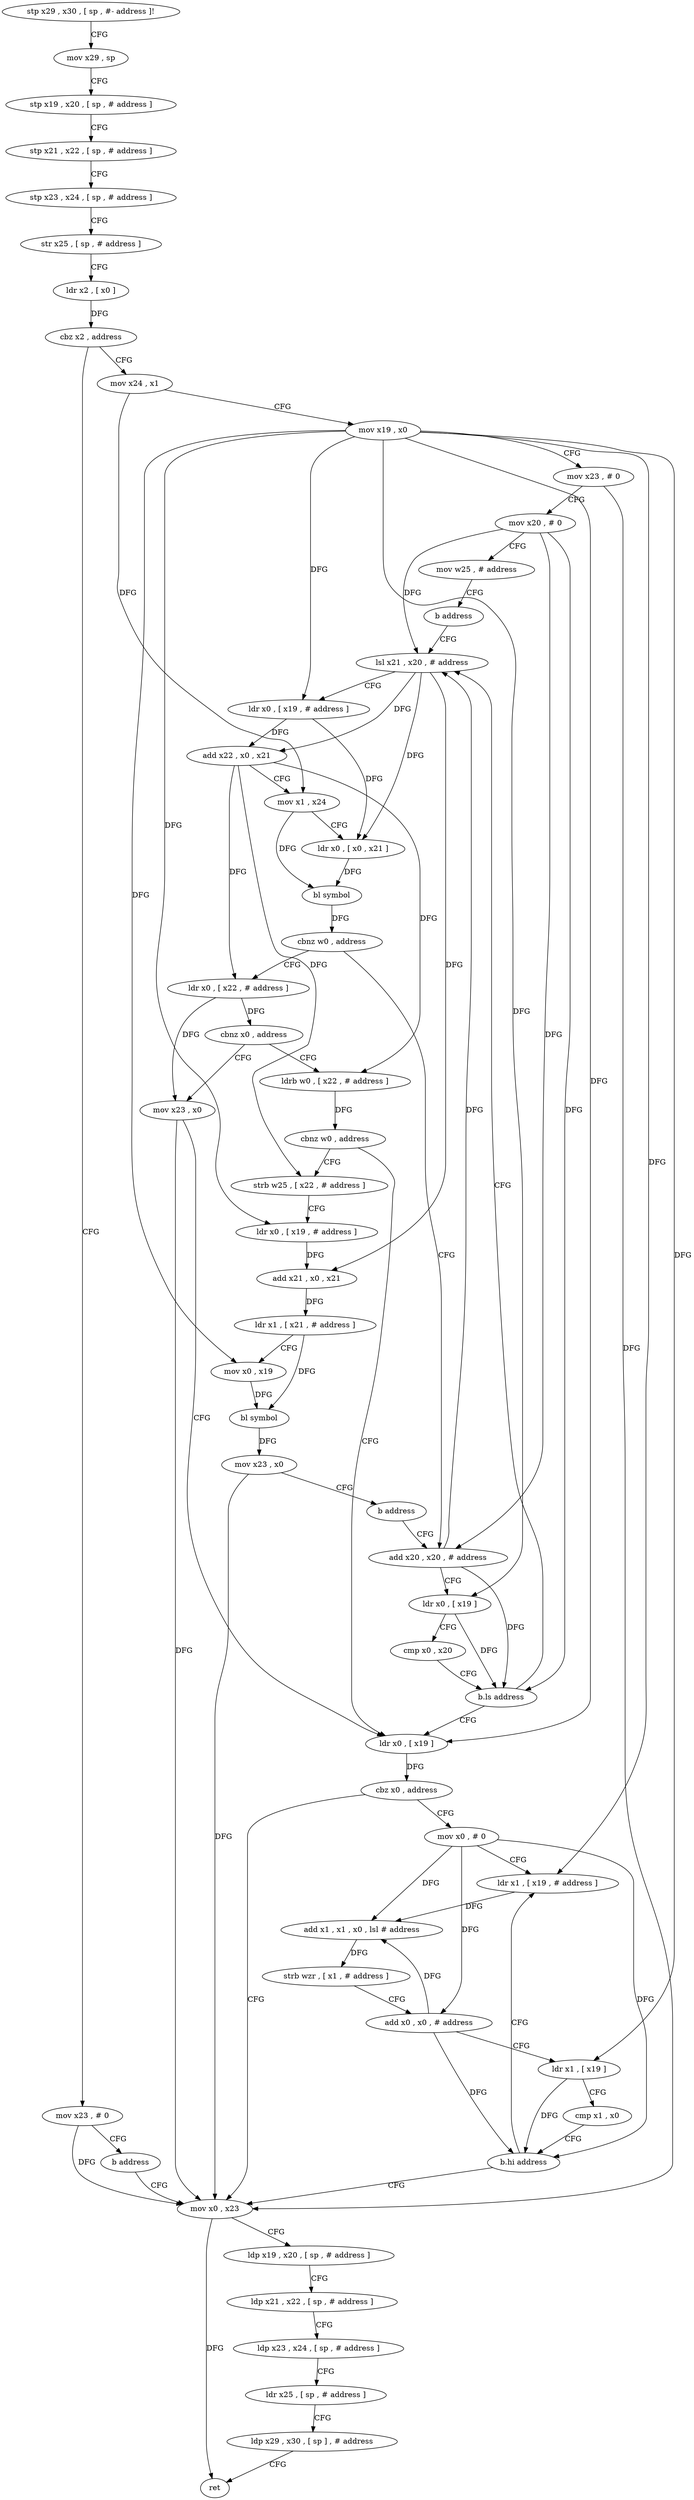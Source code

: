 digraph "func" {
"147592" [label = "stp x29 , x30 , [ sp , #- address ]!" ]
"147596" [label = "mov x29 , sp" ]
"147600" [label = "stp x19 , x20 , [ sp , # address ]" ]
"147604" [label = "stp x21 , x22 , [ sp , # address ]" ]
"147608" [label = "stp x23 , x24 , [ sp , # address ]" ]
"147612" [label = "str x25 , [ sp , # address ]" ]
"147616" [label = "ldr x2 , [ x0 ]" ]
"147620" [label = "cbz x2 , address" ]
"147812" [label = "mov x23 , # 0" ]
"147624" [label = "mov x24 , x1" ]
"147816" [label = "b address" ]
"147784" [label = "mov x0 , x23" ]
"147628" [label = "mov x19 , x0" ]
"147632" [label = "mov x23 , # 0" ]
"147636" [label = "mov x20 , # 0" ]
"147640" [label = "mov w25 , # address" ]
"147644" [label = "b address" ]
"147664" [label = "lsl x21 , x20 , # address" ]
"147788" [label = "ldp x19 , x20 , [ sp , # address ]" ]
"147792" [label = "ldp x21 , x22 , [ sp , # address ]" ]
"147796" [label = "ldp x23 , x24 , [ sp , # address ]" ]
"147800" [label = "ldr x25 , [ sp , # address ]" ]
"147804" [label = "ldp x29 , x30 , [ sp ] , # address" ]
"147808" [label = "ret" ]
"147668" [label = "ldr x0 , [ x19 , # address ]" ]
"147672" [label = "add x22 , x0 , x21" ]
"147676" [label = "mov x1 , x24" ]
"147680" [label = "ldr x0 , [ x0 , x21 ]" ]
"147684" [label = "bl symbol" ]
"147688" [label = "cbnz w0 , address" ]
"147648" [label = "add x20 , x20 , # address" ]
"147692" [label = "ldr x0 , [ x22 , # address ]" ]
"147652" [label = "ldr x0 , [ x19 ]" ]
"147656" [label = "cmp x0 , x20" ]
"147660" [label = "b.ls address" ]
"147744" [label = "ldr x0 , [ x19 ]" ]
"147696" [label = "cbnz x0 , address" ]
"147740" [label = "mov x23 , x0" ]
"147700" [label = "ldrb w0 , [ x22 , # address ]" ]
"147748" [label = "cbz x0 , address" ]
"147752" [label = "mov x0 , # 0" ]
"147704" [label = "cbnz w0 , address" ]
"147708" [label = "strb w25 , [ x22 , # address ]" ]
"147756" [label = "ldr x1 , [ x19 , # address ]" ]
"147712" [label = "ldr x0 , [ x19 , # address ]" ]
"147716" [label = "add x21 , x0 , x21" ]
"147720" [label = "ldr x1 , [ x21 , # address ]" ]
"147724" [label = "mov x0 , x19" ]
"147728" [label = "bl symbol" ]
"147732" [label = "mov x23 , x0" ]
"147736" [label = "b address" ]
"147760" [label = "add x1 , x1 , x0 , lsl # address" ]
"147764" [label = "strb wzr , [ x1 , # address ]" ]
"147768" [label = "add x0 , x0 , # address" ]
"147772" [label = "ldr x1 , [ x19 ]" ]
"147776" [label = "cmp x1 , x0" ]
"147780" [label = "b.hi address" ]
"147592" -> "147596" [ label = "CFG" ]
"147596" -> "147600" [ label = "CFG" ]
"147600" -> "147604" [ label = "CFG" ]
"147604" -> "147608" [ label = "CFG" ]
"147608" -> "147612" [ label = "CFG" ]
"147612" -> "147616" [ label = "CFG" ]
"147616" -> "147620" [ label = "DFG" ]
"147620" -> "147812" [ label = "CFG" ]
"147620" -> "147624" [ label = "CFG" ]
"147812" -> "147816" [ label = "CFG" ]
"147812" -> "147784" [ label = "DFG" ]
"147624" -> "147628" [ label = "CFG" ]
"147624" -> "147676" [ label = "DFG" ]
"147816" -> "147784" [ label = "CFG" ]
"147784" -> "147788" [ label = "CFG" ]
"147784" -> "147808" [ label = "DFG" ]
"147628" -> "147632" [ label = "CFG" ]
"147628" -> "147668" [ label = "DFG" ]
"147628" -> "147652" [ label = "DFG" ]
"147628" -> "147744" [ label = "DFG" ]
"147628" -> "147712" [ label = "DFG" ]
"147628" -> "147724" [ label = "DFG" ]
"147628" -> "147756" [ label = "DFG" ]
"147628" -> "147772" [ label = "DFG" ]
"147632" -> "147636" [ label = "CFG" ]
"147632" -> "147784" [ label = "DFG" ]
"147636" -> "147640" [ label = "CFG" ]
"147636" -> "147664" [ label = "DFG" ]
"147636" -> "147648" [ label = "DFG" ]
"147636" -> "147660" [ label = "DFG" ]
"147640" -> "147644" [ label = "CFG" ]
"147644" -> "147664" [ label = "CFG" ]
"147664" -> "147668" [ label = "CFG" ]
"147664" -> "147672" [ label = "DFG" ]
"147664" -> "147680" [ label = "DFG" ]
"147664" -> "147716" [ label = "DFG" ]
"147788" -> "147792" [ label = "CFG" ]
"147792" -> "147796" [ label = "CFG" ]
"147796" -> "147800" [ label = "CFG" ]
"147800" -> "147804" [ label = "CFG" ]
"147804" -> "147808" [ label = "CFG" ]
"147668" -> "147672" [ label = "DFG" ]
"147668" -> "147680" [ label = "DFG" ]
"147672" -> "147676" [ label = "CFG" ]
"147672" -> "147692" [ label = "DFG" ]
"147672" -> "147700" [ label = "DFG" ]
"147672" -> "147708" [ label = "DFG" ]
"147676" -> "147680" [ label = "CFG" ]
"147676" -> "147684" [ label = "DFG" ]
"147680" -> "147684" [ label = "DFG" ]
"147684" -> "147688" [ label = "DFG" ]
"147688" -> "147648" [ label = "CFG" ]
"147688" -> "147692" [ label = "CFG" ]
"147648" -> "147652" [ label = "CFG" ]
"147648" -> "147664" [ label = "DFG" ]
"147648" -> "147660" [ label = "DFG" ]
"147692" -> "147696" [ label = "DFG" ]
"147692" -> "147740" [ label = "DFG" ]
"147652" -> "147656" [ label = "CFG" ]
"147652" -> "147660" [ label = "DFG" ]
"147656" -> "147660" [ label = "CFG" ]
"147660" -> "147744" [ label = "CFG" ]
"147660" -> "147664" [ label = "CFG" ]
"147744" -> "147748" [ label = "DFG" ]
"147696" -> "147740" [ label = "CFG" ]
"147696" -> "147700" [ label = "CFG" ]
"147740" -> "147744" [ label = "CFG" ]
"147740" -> "147784" [ label = "DFG" ]
"147700" -> "147704" [ label = "DFG" ]
"147748" -> "147784" [ label = "CFG" ]
"147748" -> "147752" [ label = "CFG" ]
"147752" -> "147756" [ label = "CFG" ]
"147752" -> "147760" [ label = "DFG" ]
"147752" -> "147768" [ label = "DFG" ]
"147752" -> "147780" [ label = "DFG" ]
"147704" -> "147744" [ label = "CFG" ]
"147704" -> "147708" [ label = "CFG" ]
"147708" -> "147712" [ label = "CFG" ]
"147756" -> "147760" [ label = "DFG" ]
"147712" -> "147716" [ label = "DFG" ]
"147716" -> "147720" [ label = "DFG" ]
"147720" -> "147724" [ label = "CFG" ]
"147720" -> "147728" [ label = "DFG" ]
"147724" -> "147728" [ label = "DFG" ]
"147728" -> "147732" [ label = "DFG" ]
"147732" -> "147736" [ label = "CFG" ]
"147732" -> "147784" [ label = "DFG" ]
"147736" -> "147648" [ label = "CFG" ]
"147760" -> "147764" [ label = "DFG" ]
"147764" -> "147768" [ label = "CFG" ]
"147768" -> "147772" [ label = "CFG" ]
"147768" -> "147760" [ label = "DFG" ]
"147768" -> "147780" [ label = "DFG" ]
"147772" -> "147776" [ label = "CFG" ]
"147772" -> "147780" [ label = "DFG" ]
"147776" -> "147780" [ label = "CFG" ]
"147780" -> "147756" [ label = "CFG" ]
"147780" -> "147784" [ label = "CFG" ]
}
